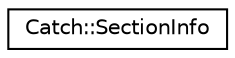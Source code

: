 digraph "Graphical Class Hierarchy"
{
  edge [fontname="Helvetica",fontsize="10",labelfontname="Helvetica",labelfontsize="10"];
  node [fontname="Helvetica",fontsize="10",shape=record];
  rankdir="LR";
  Node0 [label="Catch::SectionInfo",height=0.2,width=0.4,color="black", fillcolor="white", style="filled",URL="$struct_catch_1_1_section_info.html"];
}
